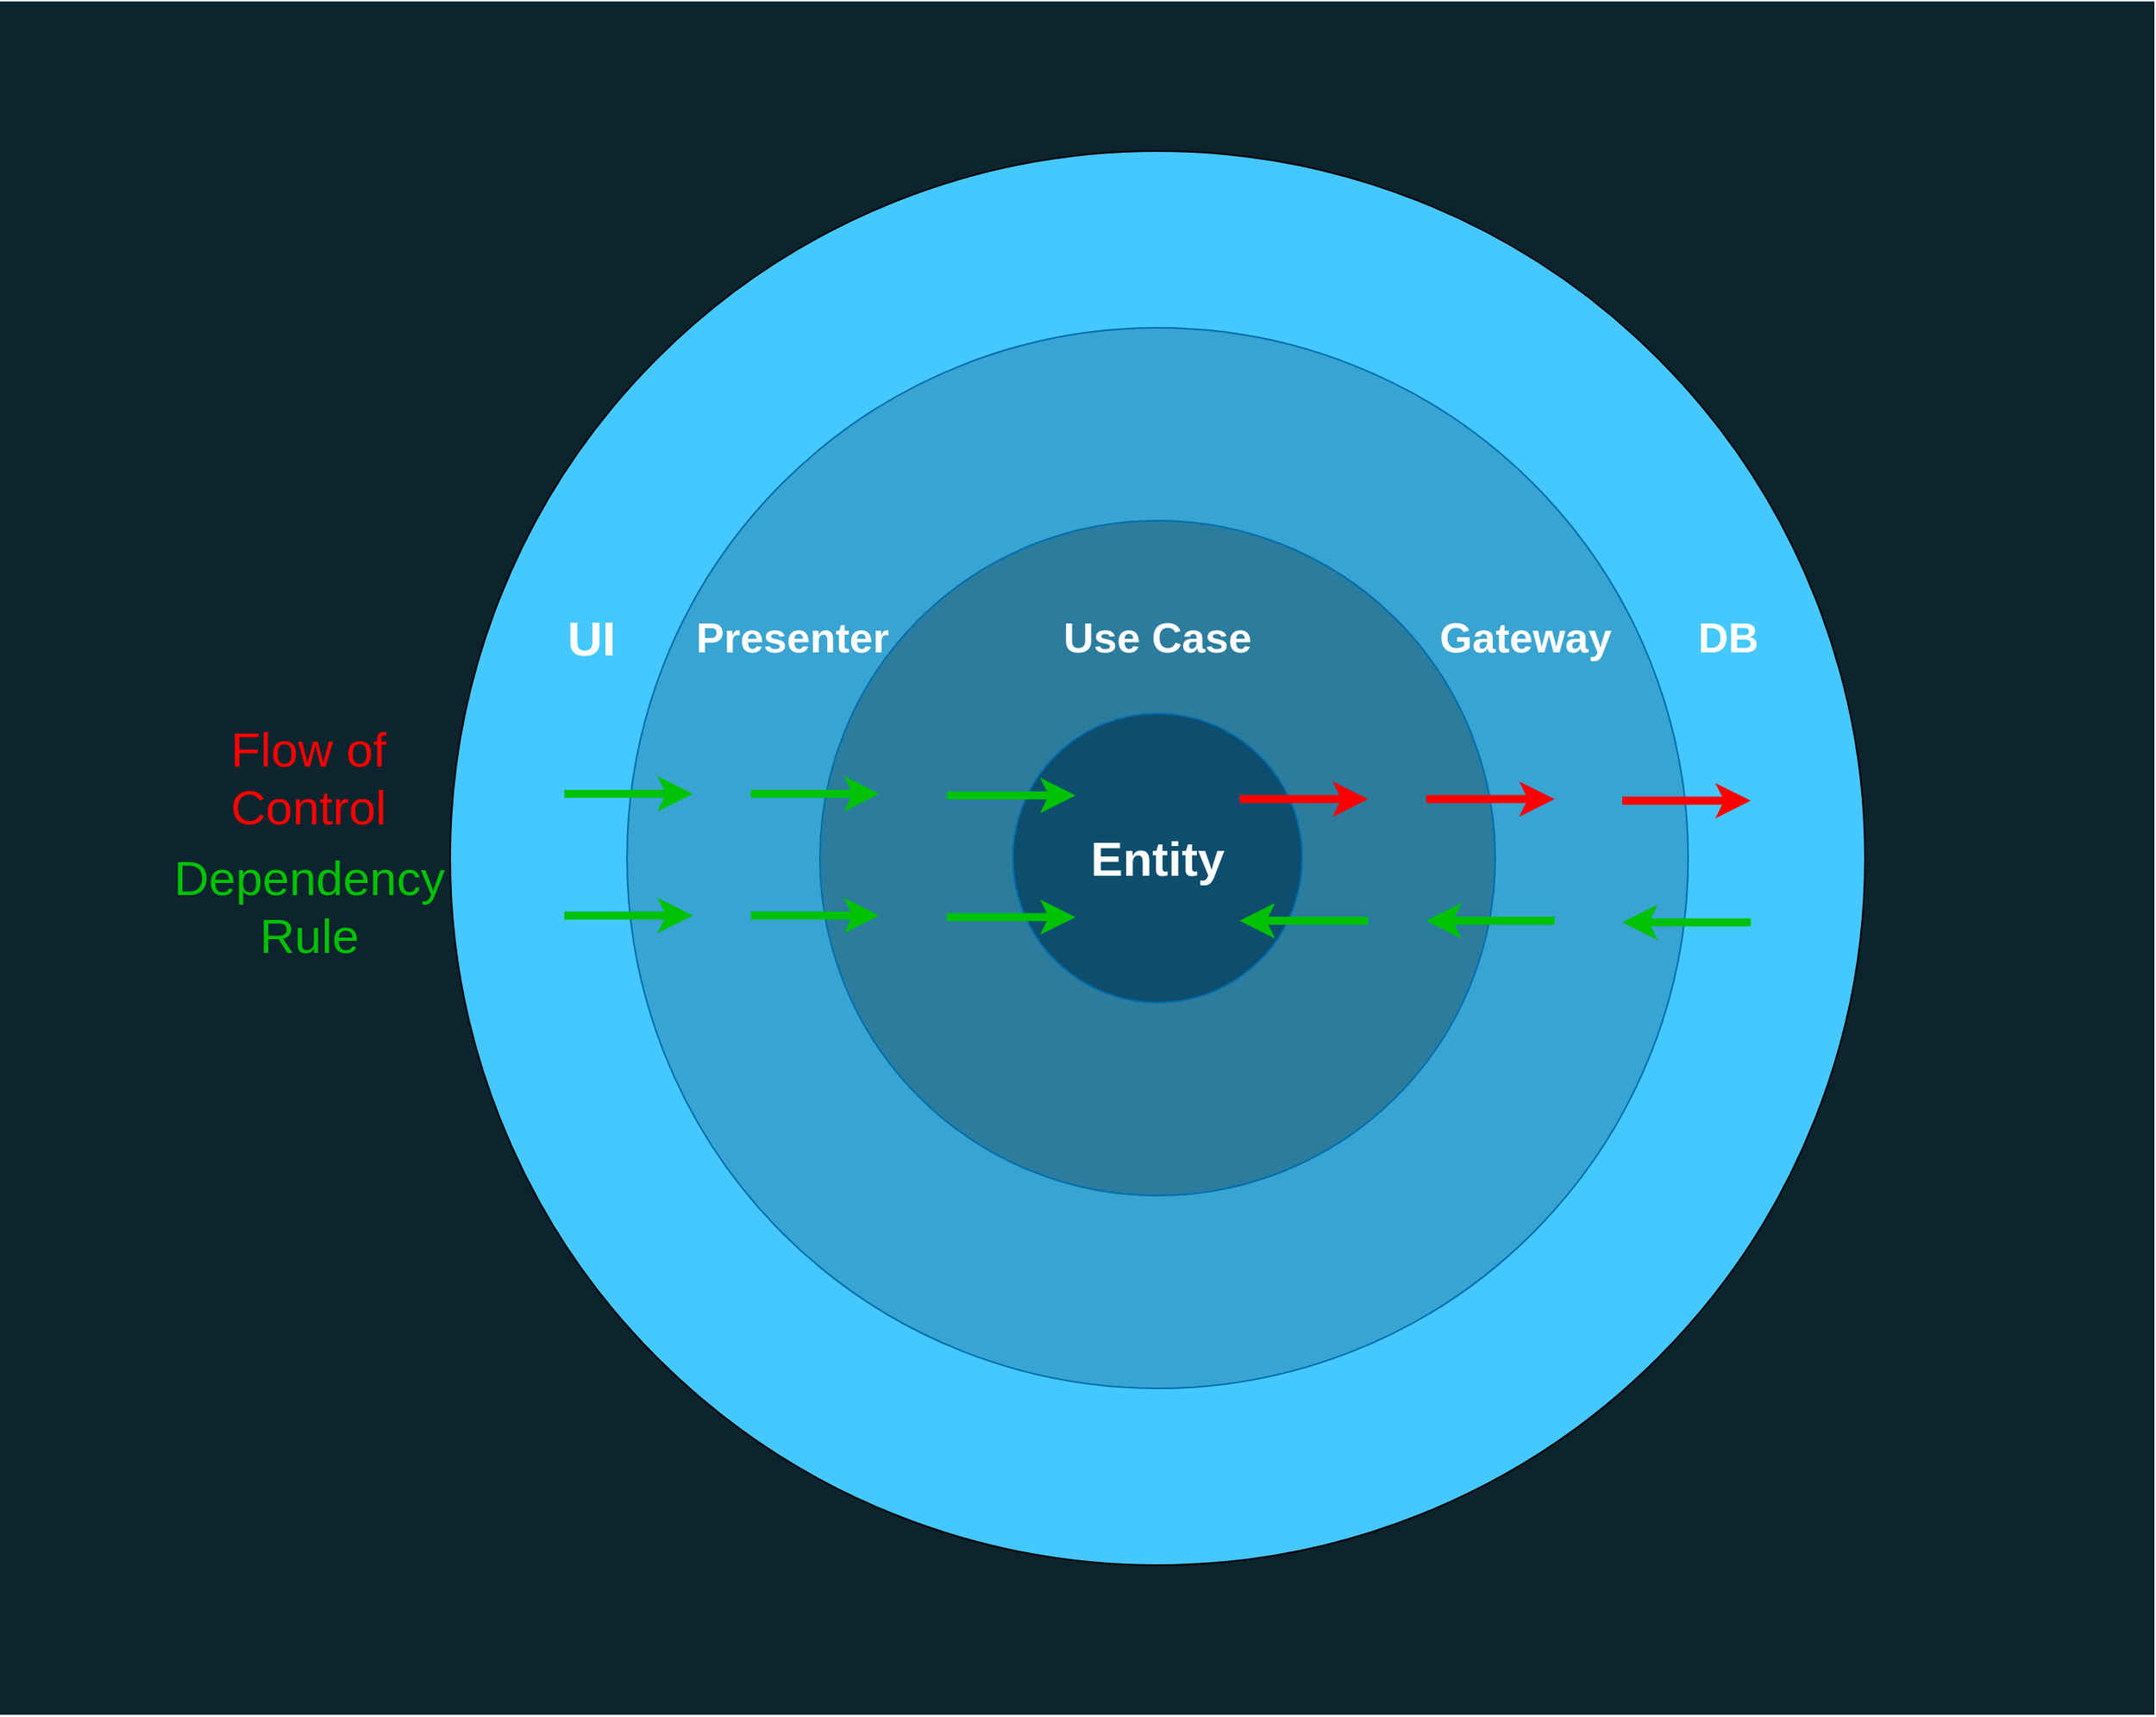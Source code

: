 <mxfile version="13.0.3" type="device"><diagram name="Page-1" id="b5b7bab2-c9e2-2cf4-8b2a-24fd1a2a6d21"><mxGraphModel dx="4377" dy="2265" grid="1" gridSize="10" guides="1" tooltips="1" connect="1" arrows="1" fold="1" page="1" pageScale="1" pageWidth="827" pageHeight="1169" background="#ffffff" math="0" shadow="0"><root><mxCell id="0"/><mxCell id="1" parent="0"/><mxCell id="crDRbli0xWPwZ9U8P9Jx-28" value="" style="rounded=0;whiteSpace=wrap;html=1;fillColor=#0C242E;fontSize=30;fontColor=#FFFFFF;strokeColor=none;" parent="1" vertex="1"><mxGeometry x="-2440" y="-503.12" width="1340" height="1066.25" as="geometry"/></mxCell><mxCell id="crDRbli0xWPwZ9U8P9Jx-9" value="" style="ellipse;whiteSpace=wrap;html=1;aspect=fixed;fillColor=#45C8FF;fontSize=30;labelPosition=center;verticalLabelPosition=top;align=center;verticalAlign=bottom;" parent="1" vertex="1"><mxGeometry x="-2160" y="-410" width="880" height="880" as="geometry"/></mxCell><mxCell id="crDRbli0xWPwZ9U8P9Jx-5" value="" style="ellipse;whiteSpace=wrap;html=1;aspect=fixed;fillColor=#39A4D1;fontSize=30;labelPosition=center;verticalLabelPosition=top;align=center;verticalAlign=bottom;fontStyle=0;strokeColor=#006EAF;fontColor=#ffffff;" parent="1" vertex="1"><mxGeometry x="-2050" y="-300" width="660" height="660" as="geometry"/></mxCell><mxCell id="crDRbli0xWPwZ9U8P9Jx-3" value="" style="ellipse;whiteSpace=wrap;html=1;aspect=fixed;fillColor=#2C7C9E;fontSize=30;labelPosition=center;verticalLabelPosition=top;align=center;verticalAlign=bottom;strokeColor=#006EAF;fontColor=#ffffff;" parent="1" vertex="1"><mxGeometry x="-1930" y="-180" width="420" height="420" as="geometry"/></mxCell><mxCell id="crDRbli0xWPwZ9U8P9Jx-2" value="Entity" style="ellipse;whiteSpace=wrap;html=1;aspect=fixed;fillColor=#0D4E6E;fontSize=30;fontStyle=1;strokeColor=#006EAF;fontColor=#ffffff;" parent="1" vertex="1"><mxGeometry x="-1810" y="-60" width="180" height="180" as="geometry"/></mxCell><mxCell id="crDRbli0xWPwZ9U8P9Jx-4" value="Use Case" style="text;html=1;strokeColor=none;fillColor=none;align=center;verticalAlign=middle;whiteSpace=wrap;rounded=0;fontSize=26;fontStyle=1;fontColor=#FFFFFF;" parent="1" vertex="1"><mxGeometry x="-1805" y="-142" width="170" height="70" as="geometry"/></mxCell><mxCell id="crDRbli0xWPwZ9U8P9Jx-6" value="Presenter" style="text;html=1;strokeColor=none;fillColor=none;align=center;verticalAlign=middle;whiteSpace=wrap;rounded=0;fontSize=26;fontStyle=1;fontColor=#FFFFFF;" parent="1" vertex="1"><mxGeometry x="-2032" y="-147" width="170" height="80" as="geometry"/></mxCell><mxCell id="crDRbli0xWPwZ9U8P9Jx-7" value="Gateway" style="text;html=1;strokeColor=none;fillColor=none;align=center;verticalAlign=middle;whiteSpace=wrap;rounded=0;fontSize=26;fontStyle=1;fontColor=#FFFFFF;" parent="1" vertex="1"><mxGeometry x="-1550" y="-147" width="118" height="80" as="geometry"/></mxCell><mxCell id="crDRbli0xWPwZ9U8P9Jx-10" value="DB" style="text;html=1;strokeColor=none;fillColor=none;align=center;verticalAlign=middle;whiteSpace=wrap;rounded=0;fontSize=26;fontStyle=1;fontColor=#FFFFFF;" parent="1" vertex="1"><mxGeometry x="-1420" y="-132" width="110" height="50" as="geometry"/></mxCell><mxCell id="crDRbli0xWPwZ9U8P9Jx-11" value="UI" style="text;html=1;strokeColor=none;fillColor=none;align=center;verticalAlign=middle;whiteSpace=wrap;rounded=0;fontSize=30;fontStyle=1;fontColor=#FFFFFF;" parent="1" vertex="1"><mxGeometry x="-2112" y="-147" width="80" height="80" as="geometry"/></mxCell><mxCell id="crDRbli0xWPwZ9U8P9Jx-15" value="" style="endArrow=classic;html=1;fontSize=30;endFill=1;strokeWidth=5;strokeColor=#00C200;" parent="1" edge="1"><mxGeometry width="50" height="50" relative="1" as="geometry"><mxPoint x="-1589" y="69" as="sourcePoint"/><mxPoint x="-1669" y="69" as="targetPoint"/></mxGeometry></mxCell><mxCell id="crDRbli0xWPwZ9U8P9Jx-18" value="" style="endArrow=classic;html=1;fontSize=30;endFill=1;strokeWidth=5;strokeColor=#00C200;" parent="1" edge="1"><mxGeometry width="50" height="50" relative="1" as="geometry"><mxPoint x="-1473" y="69" as="sourcePoint"/><mxPoint x="-1553" y="69" as="targetPoint"/></mxGeometry></mxCell><mxCell id="crDRbli0xWPwZ9U8P9Jx-19" value="" style="endArrow=classic;html=1;fontSize=30;endFill=1;strokeWidth=5;strokeColor=#00C200;" parent="1" edge="1"><mxGeometry width="50" height="50" relative="1" as="geometry"><mxPoint x="-1351" y="70" as="sourcePoint"/><mxPoint x="-1431" y="70" as="targetPoint"/></mxGeometry></mxCell><mxCell id="crDRbli0xWPwZ9U8P9Jx-22" value="Dependency Rule" style="text;html=1;strokeColor=none;fillColor=none;align=center;verticalAlign=middle;whiteSpace=wrap;rounded=0;fontSize=30;fontStyle=0;fontColor=#00C200;" parent="1" vertex="1"><mxGeometry x="-2333.5" y="20" width="171" height="80" as="geometry"/></mxCell><mxCell id="crDRbli0xWPwZ9U8P9Jx-26" value="Flow of&lt;br&gt;Control" style="text;html=1;strokeColor=none;fillColor=none;align=center;verticalAlign=middle;whiteSpace=wrap;rounded=0;fontSize=30;fontStyle=0;fontColor=#FF0000;" parent="1" vertex="1"><mxGeometry x="-2313" y="-60" width="130" height="80" as="geometry"/></mxCell><mxCell id="-P-nydZIqb_cbQOScCA5-6" value="" style="endArrow=none;html=1;fontSize=30;endFill=0;strokeWidth=5;strokeColor=#00C200;startArrow=classic;startFill=0;" parent="1" edge="1"><mxGeometry width="50" height="50" relative="1" as="geometry"><mxPoint x="-2009" y="65.71" as="sourcePoint"/><mxPoint x="-2089" y="65.71" as="targetPoint"/></mxGeometry></mxCell><mxCell id="-P-nydZIqb_cbQOScCA5-7" value="" style="endArrow=none;html=1;fontSize=30;endFill=0;strokeWidth=5;strokeColor=#00C200;startArrow=classic;startFill=0;" parent="1" edge="1"><mxGeometry width="50" height="50" relative="1" as="geometry"><mxPoint x="-1893" y="65.71" as="sourcePoint"/><mxPoint x="-1973" y="65.71" as="targetPoint"/></mxGeometry></mxCell><mxCell id="-P-nydZIqb_cbQOScCA5-8" value="" style="endArrow=none;html=1;fontSize=30;endFill=0;strokeWidth=5;strokeColor=#00C200;startArrow=classic;startFill=0;" parent="1" edge="1"><mxGeometry width="50" height="50" relative="1" as="geometry"><mxPoint x="-1771" y="66.71" as="sourcePoint"/><mxPoint x="-1851" y="66.71" as="targetPoint"/></mxGeometry></mxCell><mxCell id="gbt3oNBHrHiEviXG7oZu-1" value="" style="endArrow=none;html=1;fontSize=30;endFill=0;strokeWidth=5;strokeColor=#FF0000;startArrow=classic;startFill=0;" parent="1" edge="1"><mxGeometry width="50" height="50" relative="1" as="geometry"><mxPoint x="-1589" y="-6.71" as="sourcePoint"/><mxPoint x="-1669" y="-6.71" as="targetPoint"/></mxGeometry></mxCell><mxCell id="gbt3oNBHrHiEviXG7oZu-2" value="" style="endArrow=none;html=1;fontSize=30;endFill=0;strokeWidth=5;strokeColor=#FF0000;startArrow=classic;startFill=0;" parent="1" edge="1"><mxGeometry width="50" height="50" relative="1" as="geometry"><mxPoint x="-1473" y="-6.71" as="sourcePoint"/><mxPoint x="-1553" y="-6.71" as="targetPoint"/></mxGeometry></mxCell><mxCell id="gbt3oNBHrHiEviXG7oZu-3" value="" style="endArrow=none;html=1;fontSize=30;endFill=0;strokeWidth=5;strokeColor=#FF0000;startArrow=classic;startFill=0;" parent="1" edge="1"><mxGeometry width="50" height="50" relative="1" as="geometry"><mxPoint x="-1351" y="-5.71" as="sourcePoint"/><mxPoint x="-1431" y="-5.71" as="targetPoint"/></mxGeometry></mxCell><mxCell id="gbt3oNBHrHiEviXG7oZu-4" value="" style="endArrow=none;html=1;fontSize=30;endFill=0;strokeWidth=5;strokeColor=#00C200;startArrow=classic;startFill=0;" parent="1" edge="1"><mxGeometry width="50" height="50" relative="1" as="geometry"><mxPoint x="-2009" y="-10.0" as="sourcePoint"/><mxPoint x="-2089" y="-10.0" as="targetPoint"/></mxGeometry></mxCell><mxCell id="gbt3oNBHrHiEviXG7oZu-5" value="" style="endArrow=none;html=1;fontSize=30;endFill=0;strokeWidth=5;strokeColor=#00C200;startArrow=classic;startFill=0;" parent="1" edge="1"><mxGeometry width="50" height="50" relative="1" as="geometry"><mxPoint x="-1893" y="-10.0" as="sourcePoint"/><mxPoint x="-1973" y="-10.0" as="targetPoint"/></mxGeometry></mxCell><mxCell id="gbt3oNBHrHiEviXG7oZu-6" value="" style="endArrow=none;html=1;fontSize=30;endFill=0;strokeWidth=5;strokeColor=#00C200;startArrow=classic;startFill=0;" parent="1" edge="1"><mxGeometry width="50" height="50" relative="1" as="geometry"><mxPoint x="-1771" y="-9.0" as="sourcePoint"/><mxPoint x="-1851" y="-9.0" as="targetPoint"/></mxGeometry></mxCell></root></mxGraphModel></diagram></mxfile>